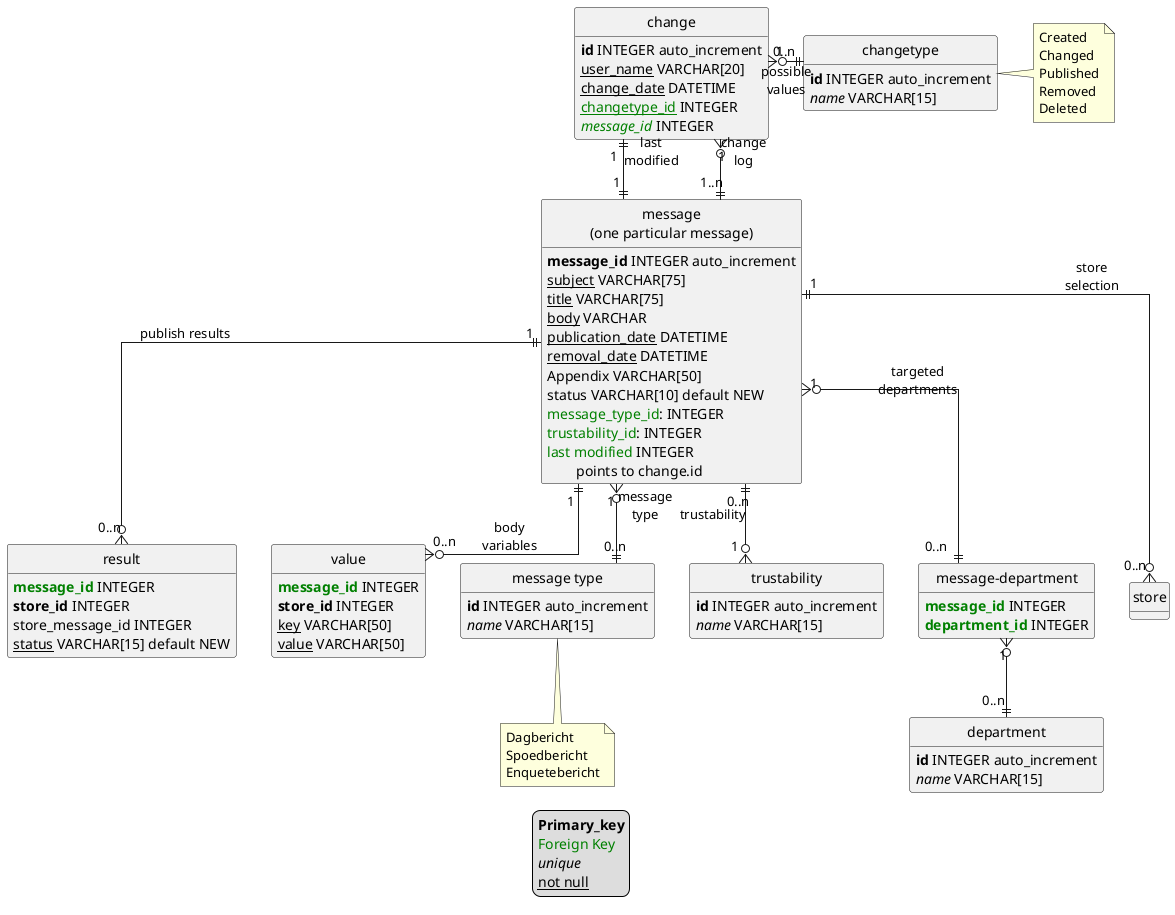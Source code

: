@startuml
'skinparam dpi 300
!define Table(name,desc) class name as "desc" << (T,#FFAAAA) >>
!define primary_key(x) <b>x</b>
!define unique(x) <i>x</i>
!define not_null(x) <u>x</u>
!define foreign_key(x) <color:green>x</color>
' other tags available:
' <i></i>
' <back:COLOR></color>, where color is a color name or html color code
' (#FFAACC)
' see: http://plantuml.com/classes.html#More
hide methods
hide stereotypes
hide circle
skinparam linetype ortho

'entities
Table(message, "message\n(one particular message)") {
    primary_key(message_id) INTEGER auto_increment
    not_null(subject) VARCHAR[75]
    not_null(title) VARCHAR[75]
    not_null(body) VARCHAR
    not_null(publication_date) DATETIME
    not_null(removal_date) DATETIME
    Appendix VARCHAR[50]
    status VARCHAR[10] default NEW
    foreign_key(message_type_id): INTEGER
    foreign_key(trustability_id): INTEGER
    foreign_key(last modified) INTEGER\n\tpoints to change.id
}

Table(result, "result") {
    primary_key(foreign_key(message_id)) INTEGER
    primary_key(store_id) INTEGER
    store_message_id INTEGER
    not_null(status) VARCHAR[15] default NEW
}

Table(param, "value") {
    primary_key(foreign_key(message_id)) INTEGER
    primary_key(store_id) INTEGER
    not_null(key) VARCHAR[50]
    not_null(value) VARCHAR[50]
}

Table(change, "change"){
    primary_key(id) INTEGER auto_increment
    not_null(user_name) VARCHAR[20]
    not_null(change_date) DATETIME
    not_null(foreign_key(changetype_id)) INTEGER
    foreign_key(unique(message_id)) INTEGER
}

Table(changetype, "changetype"){
    primary_key(id) INTEGER auto_increment
    unique(name) VARCHAR[15]
}
note right of changetype
    Created
    Changed
    Published
    Removed
    Deleted
end note

Table(message_type, "message type"){
    primary_key(id) INTEGER auto_increment
    unique(name) VARCHAR[15]
}
note bottom of message_type
 Dagbericht
 Spoedbericht
 Enquetebericht
end note

Table(trustability, "trustability"){
    primary_key(id) INTEGER auto_increment
    unique(name) VARCHAR[15]
}

Table(department, "department"){
    primary_key(id) INTEGER auto_increment
    unique(name) VARCHAR[15]
}

Table(message_department, "message-department"){
    primary_key(foreign_key(message_id)) INTEGER
    primary_key(foreign_key(department_id)) INTEGER
}

'relationships
message "1" ||--o{ "0..n" store : "store\nselection"
message "1" ||--o{ "0..n" param : "body\nvariables"
message "1" }o--||"0..n" message_type : "message\ntype"
message "0..n" ||--o{ "1" trustability : "trustability"
message "1" }o--|| "0..n" message_department : "targeted\ndepartments"
message_department "1" }o--|| "0..n" department : ""
change "1" ||--|| "1" message : "last\nmodified"
message "1..n" ||--o{ "1" change : "change\nlog"
change "1" }o--|| "0..n" changetype : "possible\nvalues"
message "1" ||--o{ "0..n" result : "publish results"
'layout
message -up[hidden]-> change
change -right[hidden]-> changetype
legend
    primary_key(Primary_key)
    foreign_key(Foreign Key)
    unique(unique)
    not_null(not null)
end legend
@enduml
